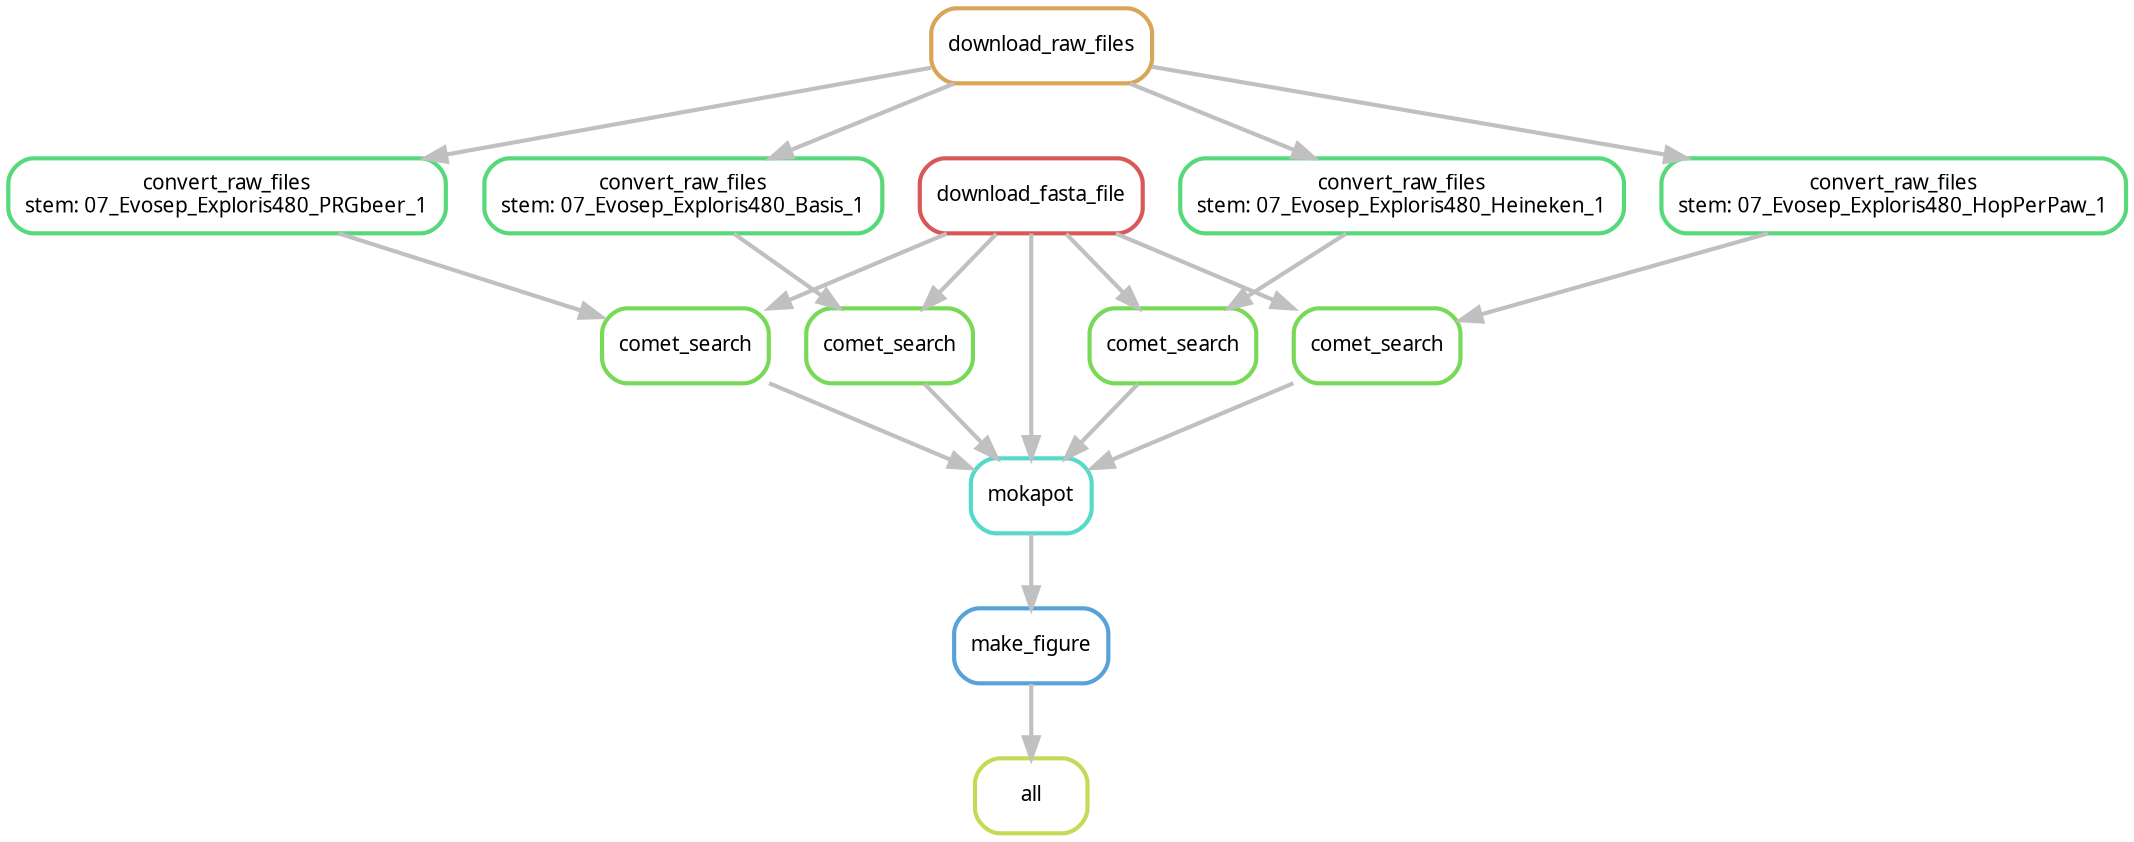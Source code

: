 digraph snakemake_dag {
    graph[bgcolor=white, margin=0];
    node[shape=box, style=rounded, fontname=sans,                 fontsize=10, penwidth=2];
    edge[penwidth=2, color=grey];
	0[label = "all", color = "0.19 0.6 0.85", style="rounded"];
	1[label = "make_figure", color = "0.57 0.6 0.85", style="rounded"];
	2[label = "mokapot", color = "0.48 0.6 0.85", style="rounded"];
	3[label = "download_fasta_file", color = "0.00 0.6 0.85", style="rounded"];
	4[label = "comet_search", color = "0.29 0.6 0.85", style="rounded"];
	5[label = "convert_raw_files\nstem: 07_Evosep_Exploris480_Basis_1", color = "0.38 0.6 0.85", style="rounded"];
	6[label = "download_raw_files", color = "0.10 0.6 0.85", style="rounded"];
	7[label = "comet_search", color = "0.29 0.6 0.85", style="rounded"];
	8[label = "convert_raw_files\nstem: 07_Evosep_Exploris480_Heineken_1", color = "0.38 0.6 0.85", style="rounded"];
	9[label = "comet_search", color = "0.29 0.6 0.85", style="rounded"];
	10[label = "convert_raw_files\nstem: 07_Evosep_Exploris480_HopPerPaw_1", color = "0.38 0.6 0.85", style="rounded"];
	11[label = "comet_search", color = "0.29 0.6 0.85", style="rounded"];
	12[label = "convert_raw_files\nstem: 07_Evosep_Exploris480_PRGbeer_1", color = "0.38 0.6 0.85", style="rounded"];
	1 -> 0
	2 -> 1
	3 -> 2
	4 -> 2
	7 -> 2
	9 -> 2
	11 -> 2
	5 -> 4
	3 -> 4
	6 -> 5
	8 -> 7
	3 -> 7
	6 -> 8
	10 -> 9
	3 -> 9
	6 -> 10
	12 -> 11
	3 -> 11
	6 -> 12
}            
